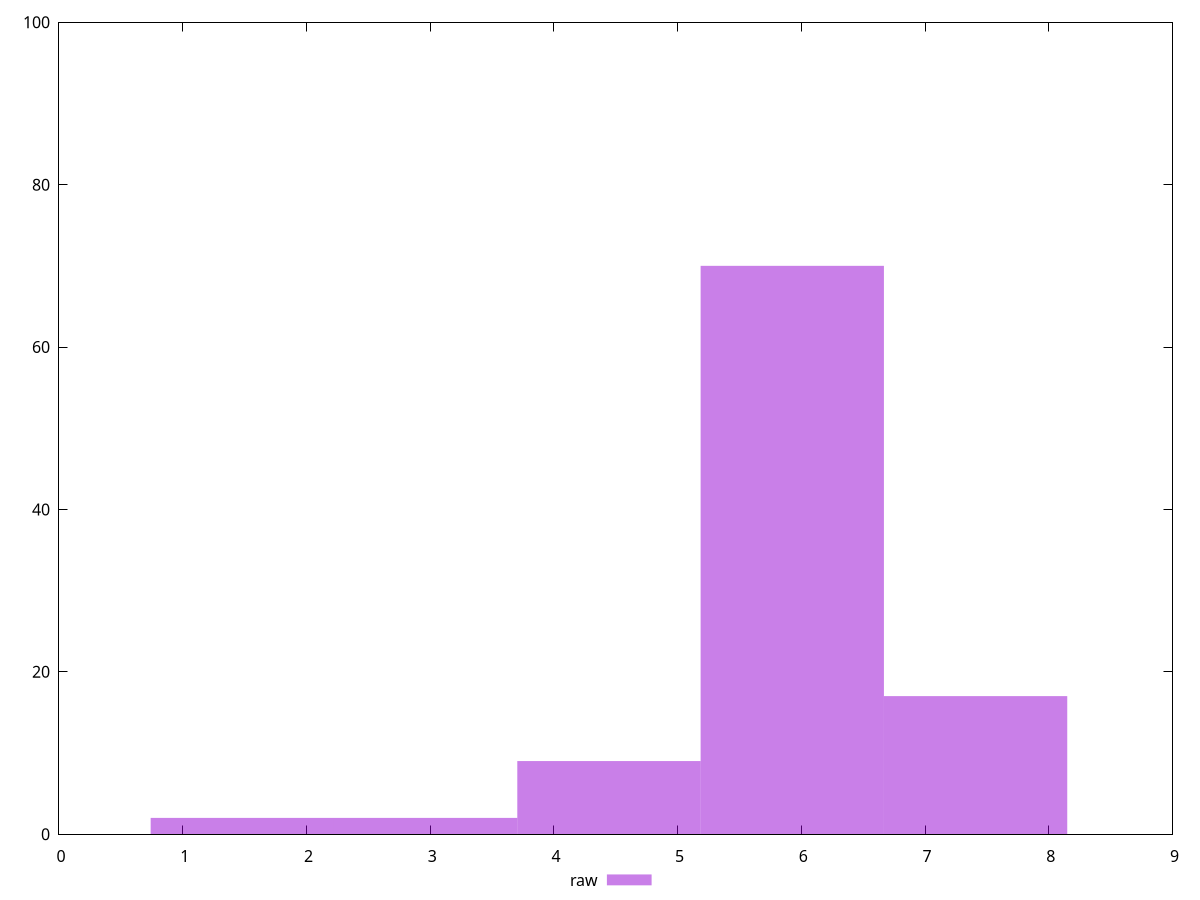 reset
set terminal svg size 640, 490 enhanced background rgb 'white'
set output "report_00007_2020-12-11T15:55:29.892Z/network-server-latency/samples/pages+cached+noexternal+nojs/raw/histogram.svg"

$raw <<EOF
4.445062553082264 9
5.926750070776351 70
7.408437588470439 17
2.9633750353881756 2
1.4816875176940878 2
EOF

set key outside below
set boxwidth 1.4816875176940878
set yrange [0:100]
set style fill transparent solid 0.5 noborder

plot \
  $raw title "raw" with boxes, \


reset
